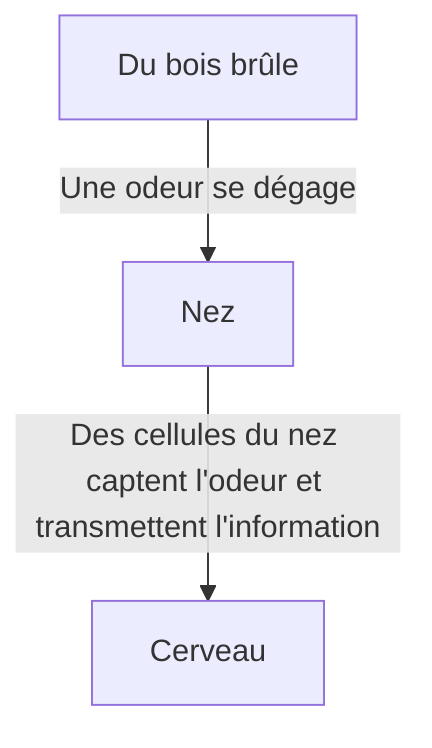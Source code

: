 graph TD

A[Du bois brûle] --Une odeur se dégage --> Nez -- Des cellules du nez captent l'odeur et transmettent l'information --> Cerveau